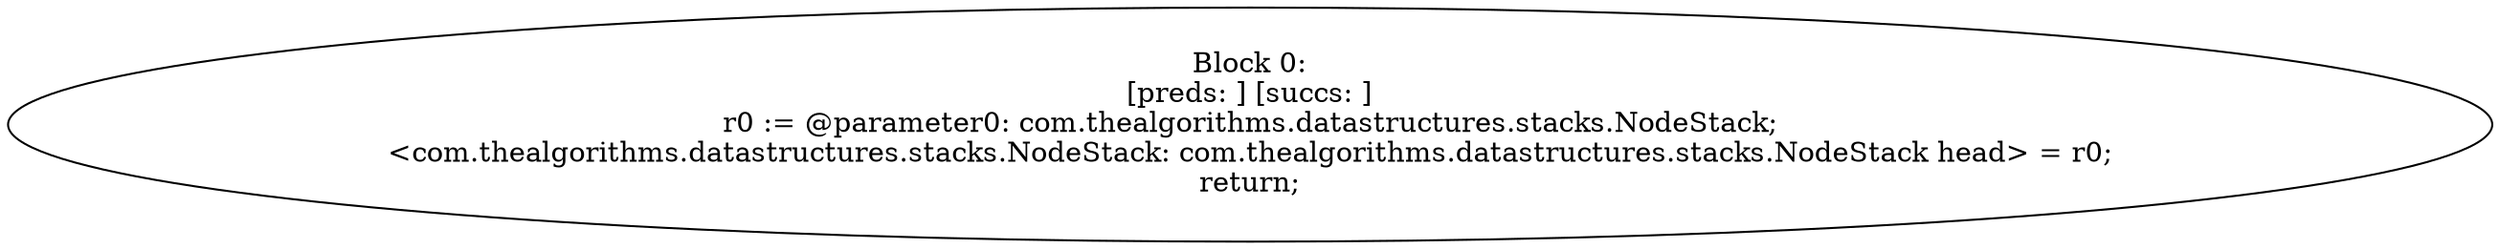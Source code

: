 digraph "unitGraph" {
    "Block 0:
[preds: ] [succs: ]
r0 := @parameter0: com.thealgorithms.datastructures.stacks.NodeStack;
<com.thealgorithms.datastructures.stacks.NodeStack: com.thealgorithms.datastructures.stacks.NodeStack head> = r0;
return;
"
}
